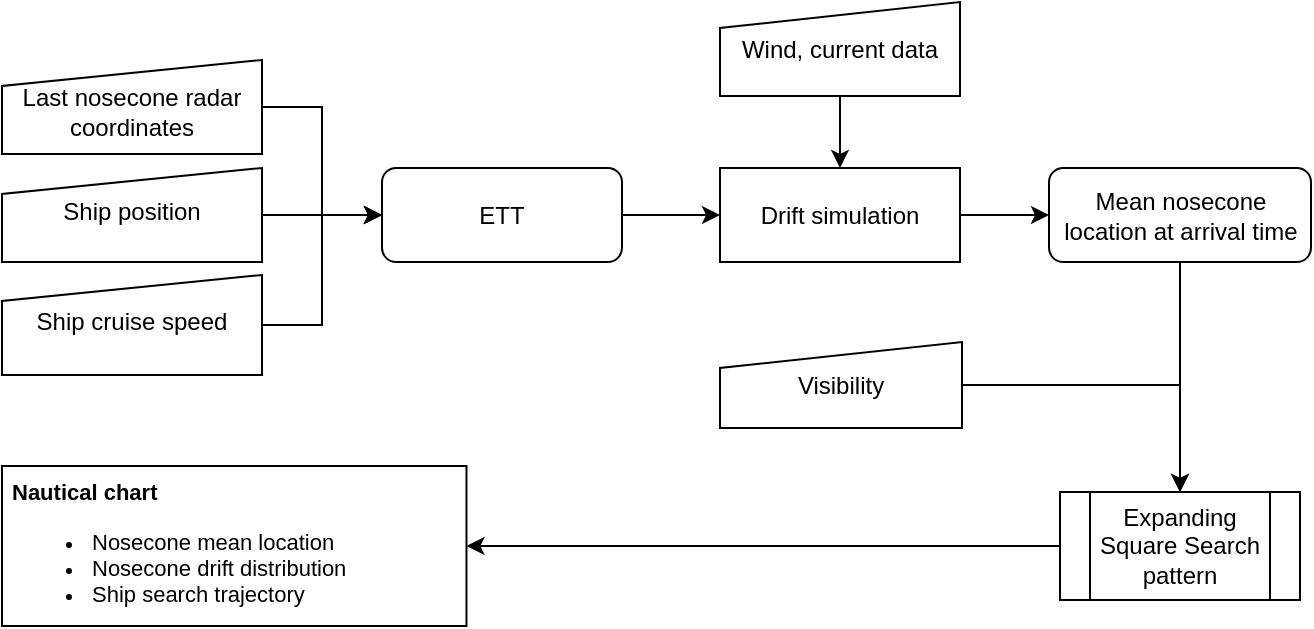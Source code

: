 <mxfile version="13.6.2" type="device"><diagram id="W4EMJcgZiD_0hG_1jUGg" name="Page-1"><mxGraphModel dx="908" dy="622" grid="1" gridSize="10" guides="1" tooltips="1" connect="1" arrows="1" fold="1" page="1" pageScale="1" pageWidth="1100" pageHeight="850" math="1" shadow="0"><root><mxCell id="0"/><mxCell id="1" parent="0"/><mxCell id="pP-Ic_9DdPDVMd19m2Ll-39" style="edgeStyle=orthogonalEdgeStyle;rounded=0;orthogonalLoop=1;jettySize=auto;html=1;exitX=0;exitY=0.5;exitDx=0;exitDy=0;entryX=1;entryY=0.5;entryDx=0;entryDy=0;" edge="1" parent="1" source="xcNVRPPJelJggRXh6KQP-50" target="xcNVRPPJelJggRXh6KQP-97"><mxGeometry relative="1" as="geometry"/></mxCell><mxCell id="xcNVRPPJelJggRXh6KQP-50" value="&lt;span&gt;Expanding Square Search pattern&lt;/span&gt;" style="shape=process;whiteSpace=wrap;html=1;backgroundOutline=1;align=center;size=0.125;" parent="1" vertex="1"><mxGeometry x="829" y="475" width="120" height="54" as="geometry"/></mxCell><mxCell id="xcNVRPPJelJggRXh6KQP-97" value="&lt;h1 style=&quot;font-size: 11px&quot;&gt;&lt;font style=&quot;font-size: 11px&quot;&gt;Nautical chart&lt;/font&gt;&lt;/h1&gt;&lt;p style=&quot;font-size: 11px&quot;&gt;&lt;/p&gt;&lt;ul style=&quot;font-size: 11px&quot;&gt;&lt;li&gt;&lt;font style=&quot;font-size: 11px&quot;&gt;Nosecone mean location&lt;/font&gt;&lt;/li&gt;&lt;li&gt;&lt;font style=&quot;font-size: 11px&quot;&gt;Nosecone drift distribution&lt;/font&gt;&lt;/li&gt;&lt;li&gt;&lt;font style=&quot;font-size: 11px&quot;&gt;Ship search trajectory&lt;/font&gt;&lt;/li&gt;&lt;/ul&gt;&lt;p&gt;&lt;/p&gt;" style="text;html=1;fillColor=none;spacing=5;spacingTop=-10;whiteSpace=wrap;overflow=hidden;rounded=0;align=left;strokeColor=#000000;" parent="1" vertex="1"><mxGeometry x="300" y="462" width="232.24" height="80" as="geometry"/></mxCell><mxCell id="pP-Ic_9DdPDVMd19m2Ll-25" style="edgeStyle=orthogonalEdgeStyle;rounded=0;orthogonalLoop=1;jettySize=auto;html=1;exitX=1;exitY=0.5;exitDx=0;exitDy=0;entryX=0;entryY=0.5;entryDx=0;entryDy=0;" edge="1" parent="1" source="pP-Ic_9DdPDVMd19m2Ll-3" target="pP-Ic_9DdPDVMd19m2Ll-21"><mxGeometry relative="1" as="geometry"/></mxCell><mxCell id="pP-Ic_9DdPDVMd19m2Ll-3" value="Ship position" style="shape=manualInput;whiteSpace=wrap;html=1;size=13;spacingTop=-3;" vertex="1" parent="1"><mxGeometry x="300" y="313" width="130" height="47" as="geometry"/></mxCell><mxCell id="pP-Ic_9DdPDVMd19m2Ll-27" style="edgeStyle=orthogonalEdgeStyle;rounded=0;orthogonalLoop=1;jettySize=auto;html=1;exitX=1;exitY=0.5;exitDx=0;exitDy=0;entryX=0;entryY=0.5;entryDx=0;entryDy=0;" edge="1" parent="1" source="pP-Ic_9DdPDVMd19m2Ll-4" target="pP-Ic_9DdPDVMd19m2Ll-21"><mxGeometry relative="1" as="geometry"/></mxCell><mxCell id="pP-Ic_9DdPDVMd19m2Ll-4" value="Ship cruise speed" style="shape=manualInput;whiteSpace=wrap;html=1;size=13;spacingTop=-3;" vertex="1" parent="1"><mxGeometry x="300" y="366.5" width="130" height="50" as="geometry"/></mxCell><mxCell id="pP-Ic_9DdPDVMd19m2Ll-35" style="edgeStyle=orthogonalEdgeStyle;rounded=0;orthogonalLoop=1;jettySize=auto;html=1;exitX=1;exitY=0.5;exitDx=0;exitDy=0;entryX=0.5;entryY=0;entryDx=0;entryDy=0;" edge="1" parent="1" source="pP-Ic_9DdPDVMd19m2Ll-5" target="xcNVRPPJelJggRXh6KQP-50"><mxGeometry relative="1" as="geometry"/></mxCell><mxCell id="pP-Ic_9DdPDVMd19m2Ll-5" value="Visibility" style="shape=manualInput;whiteSpace=wrap;html=1;size=13;" vertex="1" parent="1"><mxGeometry x="659" y="400" width="121" height="43" as="geometry"/></mxCell><mxCell id="pP-Ic_9DdPDVMd19m2Ll-31" style="edgeStyle=orthogonalEdgeStyle;rounded=0;orthogonalLoop=1;jettySize=auto;html=1;exitX=0.5;exitY=1;exitDx=0;exitDy=0;entryX=0.5;entryY=0;entryDx=0;entryDy=0;" edge="1" parent="1" source="pP-Ic_9DdPDVMd19m2Ll-6" target="pP-Ic_9DdPDVMd19m2Ll-28"><mxGeometry relative="1" as="geometry"/></mxCell><mxCell id="pP-Ic_9DdPDVMd19m2Ll-6" value="Wind, current data" style="shape=manualInput;whiteSpace=wrap;html=1;size=13;" vertex="1" parent="1"><mxGeometry x="659" y="230" width="120" height="47" as="geometry"/></mxCell><mxCell id="pP-Ic_9DdPDVMd19m2Ll-26" style="edgeStyle=orthogonalEdgeStyle;rounded=0;orthogonalLoop=1;jettySize=auto;html=1;exitX=1;exitY=0.5;exitDx=0;exitDy=0;entryX=0;entryY=0.5;entryDx=0;entryDy=0;" edge="1" parent="1" source="pP-Ic_9DdPDVMd19m2Ll-7" target="pP-Ic_9DdPDVMd19m2Ll-21"><mxGeometry relative="1" as="geometry"/></mxCell><mxCell id="pP-Ic_9DdPDVMd19m2Ll-7" value="Last nosecone radar coordinates" style="shape=manualInput;whiteSpace=wrap;html=1;size=13;spacingTop=5;" vertex="1" parent="1"><mxGeometry x="300" y="259" width="130" height="47" as="geometry"/></mxCell><mxCell id="pP-Ic_9DdPDVMd19m2Ll-32" style="edgeStyle=orthogonalEdgeStyle;rounded=0;orthogonalLoop=1;jettySize=auto;html=1;exitX=1;exitY=0.5;exitDx=0;exitDy=0;entryX=0;entryY=0.5;entryDx=0;entryDy=0;" edge="1" parent="1" source="pP-Ic_9DdPDVMd19m2Ll-21" target="pP-Ic_9DdPDVMd19m2Ll-28"><mxGeometry relative="1" as="geometry"/></mxCell><mxCell id="pP-Ic_9DdPDVMd19m2Ll-21" value="ETT" style="rounded=1;whiteSpace=wrap;html=1;" vertex="1" parent="1"><mxGeometry x="490" y="313" width="120" height="47" as="geometry"/></mxCell><mxCell id="pP-Ic_9DdPDVMd19m2Ll-34" style="edgeStyle=orthogonalEdgeStyle;rounded=0;orthogonalLoop=1;jettySize=auto;html=1;exitX=1;exitY=0.5;exitDx=0;exitDy=0;entryX=0;entryY=0.5;entryDx=0;entryDy=0;" edge="1" parent="1" source="pP-Ic_9DdPDVMd19m2Ll-28" target="pP-Ic_9DdPDVMd19m2Ll-33"><mxGeometry relative="1" as="geometry"/></mxCell><mxCell id="pP-Ic_9DdPDVMd19m2Ll-28" value="Drift simulation" style="rounded=0;whiteSpace=wrap;html=1;" vertex="1" parent="1"><mxGeometry x="659" y="313" width="120" height="47" as="geometry"/></mxCell><mxCell id="pP-Ic_9DdPDVMd19m2Ll-36" style="edgeStyle=orthogonalEdgeStyle;rounded=0;orthogonalLoop=1;jettySize=auto;html=1;exitX=0.5;exitY=1;exitDx=0;exitDy=0;entryX=0.5;entryY=0;entryDx=0;entryDy=0;" edge="1" parent="1" source="pP-Ic_9DdPDVMd19m2Ll-33" target="xcNVRPPJelJggRXh6KQP-50"><mxGeometry relative="1" as="geometry"/></mxCell><mxCell id="pP-Ic_9DdPDVMd19m2Ll-33" value="Mean nosecone location at arrival time" style="rounded=1;whiteSpace=wrap;html=1;" vertex="1" parent="1"><mxGeometry x="823.5" y="313" width="131" height="47" as="geometry"/></mxCell></root></mxGraphModel></diagram></mxfile>